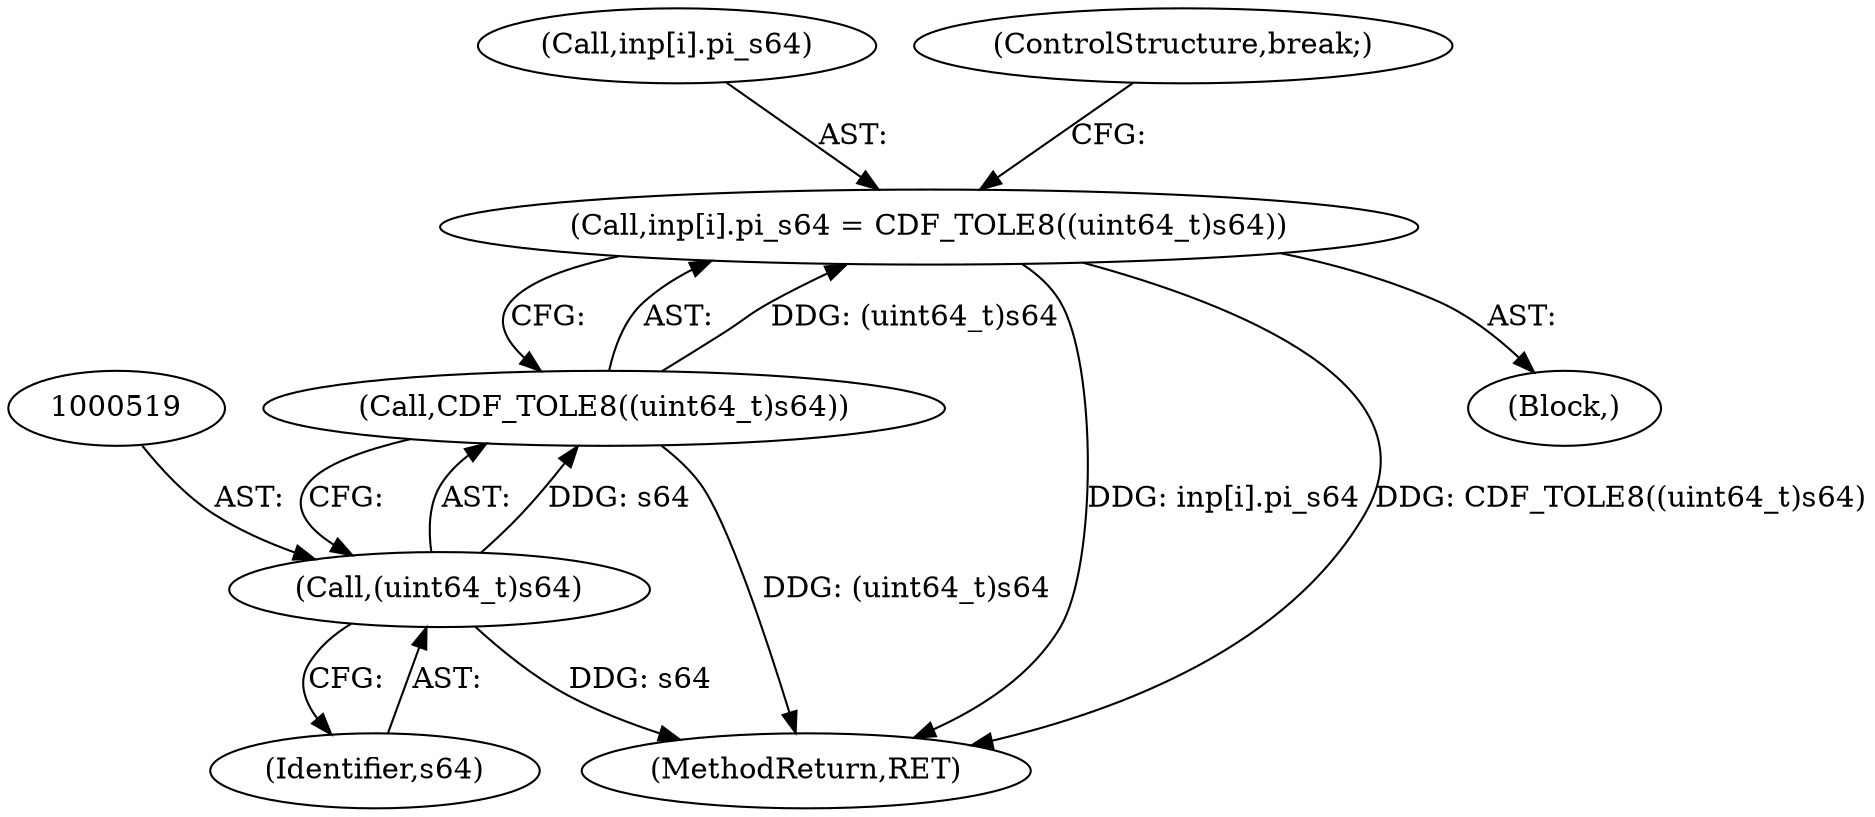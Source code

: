 digraph "0_file_1aec04dbf8a24b8a6ba64c4f74efa0628e36db0b@array" {
"1000511" [label="(Call,inp[i].pi_s64 = CDF_TOLE8((uint64_t)s64))"];
"1000517" [label="(Call,CDF_TOLE8((uint64_t)s64))"];
"1000518" [label="(Call,(uint64_t)s64)"];
"1000517" [label="(Call,CDF_TOLE8((uint64_t)s64))"];
"1000839" [label="(MethodReturn,RET)"];
"1000512" [label="(Call,inp[i].pi_s64)"];
"1000518" [label="(Call,(uint64_t)s64)"];
"1000520" [label="(Identifier,s64)"];
"1000393" [label="(Block,)"];
"1000511" [label="(Call,inp[i].pi_s64 = CDF_TOLE8((uint64_t)s64))"];
"1000521" [label="(ControlStructure,break;)"];
"1000511" -> "1000393"  [label="AST: "];
"1000511" -> "1000517"  [label="CFG: "];
"1000512" -> "1000511"  [label="AST: "];
"1000517" -> "1000511"  [label="AST: "];
"1000521" -> "1000511"  [label="CFG: "];
"1000511" -> "1000839"  [label="DDG: inp[i].pi_s64"];
"1000511" -> "1000839"  [label="DDG: CDF_TOLE8((uint64_t)s64)"];
"1000517" -> "1000511"  [label="DDG: (uint64_t)s64"];
"1000517" -> "1000518"  [label="CFG: "];
"1000518" -> "1000517"  [label="AST: "];
"1000517" -> "1000839"  [label="DDG: (uint64_t)s64"];
"1000518" -> "1000517"  [label="DDG: s64"];
"1000518" -> "1000520"  [label="CFG: "];
"1000519" -> "1000518"  [label="AST: "];
"1000520" -> "1000518"  [label="AST: "];
"1000518" -> "1000839"  [label="DDG: s64"];
}

